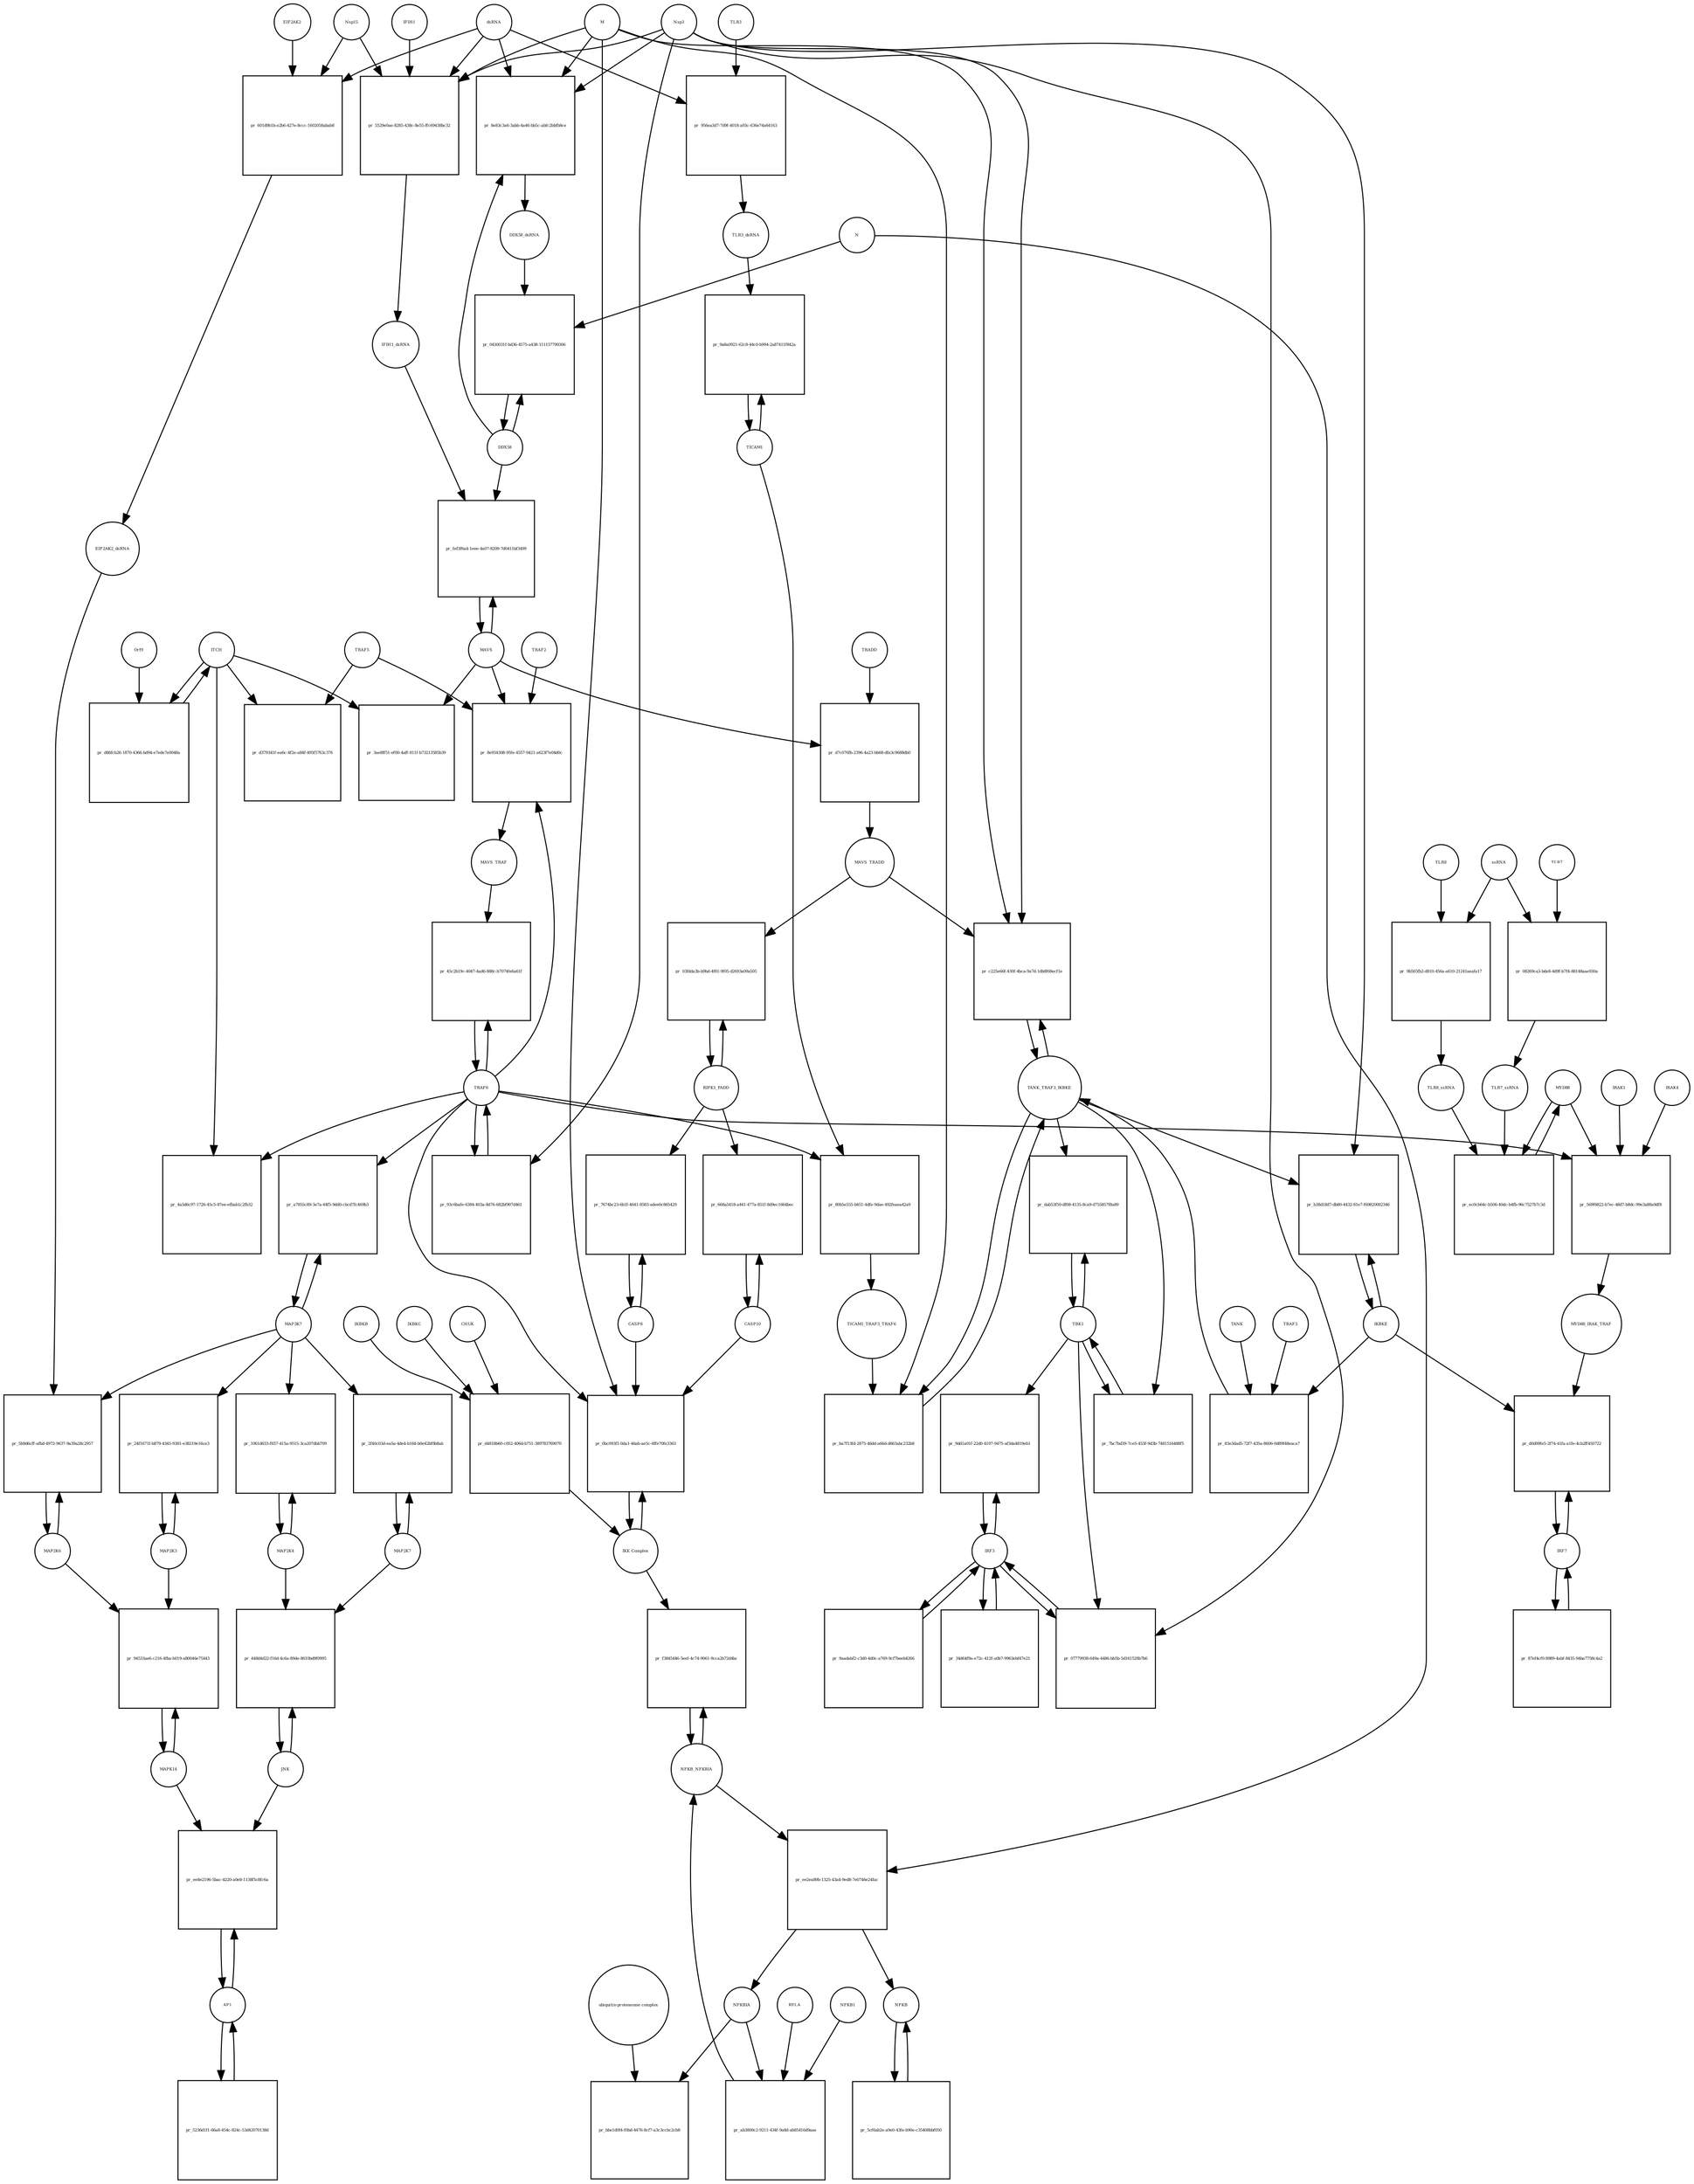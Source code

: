 strict digraph  {
dsRNA [annotation="", bipartite=0, cls="nucleic acid feature", fontsize=4, label=dsRNA, shape=circle];
"pr_8e83c3a6-3abb-4a46-bb5c-abfc2bbfb8ce" [annotation="", bipartite=1, cls=process, fontsize=4, label="pr_8e83c3a6-3abb-4a46-bb5c-abfc2bbfb8ce", shape=square];
DDX58_dsRNA [annotation="", bipartite=0, cls=complex, fontsize=4, label=DDX58_dsRNA, shape=circle];
M [annotation=urn_miriam_ncbiprotein_1796318601, bipartite=0, cls=macromolecule, fontsize=4, label=M, shape=circle];
Nsp3 [annotation=urn_miriam_ncbiprotein_1802476807, bipartite=0, cls=macromolecule, fontsize=4, label=Nsp3, shape=circle];
DDX58 [annotation=urn_miriam_hgnc_19102, bipartite=0, cls=macromolecule, fontsize=4, label=DDX58, shape=circle];
"pr_5529e0ae-8285-438c-8e55-ffc69438bc32" [annotation="", bipartite=1, cls=process, fontsize=4, label="pr_5529e0ae-8285-438c-8e55-ffc69438bc32", shape=square];
IFIH1_dsRNA [annotation="", bipartite=0, cls=complex, fontsize=4, label=IFIH1_dsRNA, shape=circle];
Nsp15 [annotation=urn_miriam_ncbiprotein_1802476818, bipartite=0, cls=macromolecule, fontsize=4, label=Nsp15, shape=circle];
IFIH1 [annotation=urn_miriam_hgnc_18873, bipartite=0, cls=macromolecule, fontsize=4, label=IFIH1, shape=circle];
"pr_0430031f-bd36-4575-a438-111157790306" [annotation="", bipartite=1, cls=process, fontsize=4, label="pr_0430031f-bd36-4575-a438-111157790306", shape=square];
N [annotation=urn_miriam_ncbiprotein_1798174255, bipartite=0, cls=macromolecule, fontsize=4, label=N, shape=circle];
MAVS [annotation=urn_miriam_hgnc_29233, bipartite=0, cls="macromolecule multimer", fontsize=4, label=MAVS, shape=circle];
"pr_fef3f6a4-1eee-4a07-8209-7d0411bf3499" [annotation="", bipartite=1, cls=process, fontsize=4, label="pr_fef3f6a4-1eee-4a07-8209-7d0411bf3499", shape=square];
NFKBIA [annotation=urn_miriam_hgnc_7797, bipartite=0, cls=macromolecule, fontsize=4, label=NFKBIA, shape=circle];
"pr_bbe1d0f4-f0bd-4476-8cf7-a3c3ccbc2cb8" [annotation="", bipartite=1, cls=process, fontsize=4, label="pr_bbe1d0f4-f0bd-4476-8cf7-a3c3ccbc2cb8", shape=square];
"ubiquitin-proteasome complex" [annotation="", bipartite=0, cls=complex, fontsize=4, label="ubiquitin-proteasome complex", shape=circle];
IRF3 [annotation=urn_miriam_hgnc_6118, bipartite=0, cls=macromolecule, fontsize=4, label=IRF3, shape=circle];
"pr_9dd1a01f-22d0-4197-9475-af3da4819eb1" [annotation="", bipartite=1, cls=process, fontsize=4, label="pr_9dd1a01f-22d0-4197-9475-af3da4819eb1", shape=square];
TBK1 [annotation="", bipartite=0, cls=macromolecule, fontsize=4, label=TBK1, shape=circle];
"pr_07779938-649a-4486-bb5b-5d161528b7b6" [annotation="", bipartite=1, cls=process, fontsize=4, label="pr_07779938-649a-4486-bb5b-5d161528b7b6", shape=square];
IRF7 [annotation=urn_miriam_hgnc_6122, bipartite=0, cls="macromolecule multimer", fontsize=4, label=IRF7, shape=circle];
"pr_d0d09fe5-2f74-41fa-a1fe-4cb2ff450722" [annotation="", bipartite=1, cls=process, fontsize=4, label="pr_d0d09fe5-2f74-41fa-a1fe-4cb2ff450722", shape=square];
IKBKE [annotation=urn_miriam_hgnc_14552, bipartite=0, cls=macromolecule, fontsize=4, label=IKBKE, shape=circle];
MYD88_IRAK_TRAF [annotation="", bipartite=0, cls=complex, fontsize=4, label=MYD88_IRAK_TRAF, shape=circle];
TRAF6 [annotation=urn_miriam_hgnc_12036, bipartite=0, cls=macromolecule, fontsize=4, label=TRAF6, shape=circle];
"pr_45c2b19c-4047-4ad6-888c-b7074fe6a61f" [annotation="", bipartite=1, cls=process, fontsize=4, label="pr_45c2b19c-4047-4ad6-888c-b7074fe6a61f", shape=square];
MAVS_TRAF [annotation="", bipartite=0, cls=complex, fontsize=4, label=MAVS_TRAF, shape=circle];
"pr_3ae8ff51-ef00-4aff-811f-b73213585b39" [annotation="", bipartite=1, cls=process, fontsize=4, label="pr_3ae8ff51-ef00-4aff-811f-b73213585b39", shape=square];
ITCH [annotation="", bipartite=0, cls=macromolecule, fontsize=4, label=ITCH, shape=circle];
TRAF5 [annotation=urn_miriam_hgnc_12035, bipartite=0, cls=macromolecule, fontsize=4, label=TRAF5, shape=circle];
"pr_d379341f-ea6c-4f2e-a84f-495f5763c376" [annotation="", bipartite=1, cls=process, fontsize=4, label="pr_d379341f-ea6c-4f2e-a84f-495f5763c376", shape=square];
"pr_4a5d6c97-1726-45c5-87ee-efbab1c2fb32" [annotation="", bipartite=1, cls=process, fontsize=4, label="pr_4a5d6c97-1726-45c5-87ee-efbab1c2fb32", shape=square];
TICAM1 [annotation=urn_miriam_hgnc_18348, bipartite=0, cls=macromolecule, fontsize=4, label=TICAM1, shape=circle];
"pr_9a8a0921-62c8-44c0-b994-2a87411f842a" [annotation="", bipartite=1, cls=process, fontsize=4, label="pr_9a8a0921-62c8-44c0-b994-2a87411f842a", shape=square];
TLR3_dsRNA [annotation="", bipartite=0, cls=complex, fontsize=4, label=TLR3_dsRNA, shape=circle];
TLR3 [annotation=urn_miriam_hgnc_11849, bipartite=0, cls="macromolecule multimer", fontsize=4, label=TLR3, shape=circle];
"pr_956ea3d7-7d9f-4018-a93c-636e74a64163" [annotation="", bipartite=1, cls=process, fontsize=4, label="pr_956ea3d7-7d9f-4018-a93c-636e74a64163", shape=square];
"pr_80b5e555-b451-4dfe-9dae-492feaea42a9" [annotation="", bipartite=1, cls=process, fontsize=4, label="pr_80b5e555-b451-4dfe-9dae-492feaea42a9", shape=square];
TICAM1_TRAF3_TRAF6 [annotation="", bipartite=0, cls=complex, fontsize=4, label=TICAM1_TRAF3_TRAF6, shape=circle];
TANK_TRAF3_IKBKE [annotation="", bipartite=0, cls=complex, fontsize=4, label=TANK_TRAF3_IKBKE, shape=circle];
"pr_ba7f13fd-2875-46dd-a66d-d663abc232b8" [annotation="", bipartite=1, cls=process, fontsize=4, label="pr_ba7f13fd-2875-46dd-a66d-d663abc232b8", shape=square];
"pr_dab53f50-df08-4135-8ca9-d755857f8a89" [annotation="", bipartite=1, cls=process, fontsize=4, label="pr_dab53f50-df08-4135-8ca9-d755857f8a89", shape=square];
"pr_b38d18d7-db80-4432-81e7-f69820002346" [annotation="", bipartite=1, cls=process, fontsize=4, label="pr_b38d18d7-db80-4432-81e7-f69820002346", shape=square];
MYD88 [annotation="", bipartite=0, cls=macromolecule, fontsize=4, label=MYD88, shape=circle];
"pr_569f6822-b7ec-48d7-b8dc-99e3a88a9df8" [annotation="", bipartite=1, cls=process, fontsize=4, label="pr_569f6822-b7ec-48d7-b8dc-99e3a88a9df8", shape=square];
IRAK1 [annotation=urn_miriam_hgnc_6112, bipartite=0, cls=macromolecule, fontsize=4, label=IRAK1, shape=circle];
IRAK4 [annotation=urn_miriam_hgnc_17967, bipartite=0, cls=macromolecule, fontsize=4, label=IRAK4, shape=circle];
TLR7 [annotation=urn_miriam_hgnc_15631, bipartite=0, cls=macromolecule, fontsize=4, label=TLR7, shape=circle];
"pr_08269ca3-bde8-4d9f-b7f4-88148aae930a" [annotation="", bipartite=1, cls=process, fontsize=4, label="pr_08269ca3-bde8-4d9f-b7f4-88148aae930a", shape=square];
TLR7_ssRNA [annotation="", bipartite=0, cls=complex, fontsize=4, label=TLR7_ssRNA, shape=circle];
ssRNA [annotation="", bipartite=0, cls="nucleic acid feature", fontsize=4, label=ssRNA, shape=circle];
TLR8 [annotation=urn_miriam_hgnc_15632, bipartite=0, cls=macromolecule, fontsize=4, label=TLR8, shape=circle];
"pr_9b565fb2-d810-456a-a610-21241aeafa17" [annotation="", bipartite=1, cls=process, fontsize=4, label="pr_9b565fb2-d810-456a-a610-21241aeafa17", shape=square];
TLR8_ssRNA [annotation="", bipartite=0, cls=complex, fontsize=4, label=TLR8_ssRNA, shape=circle];
"pr_ec0cb64c-b506-40dc-b4fb-96c7527b7c3d" [annotation="", bipartite=1, cls=process, fontsize=4, label="pr_ec0cb64c-b506-40dc-b4fb-96c7527b7c3d", shape=square];
MAP3K7 [annotation="", bipartite=0, cls=macromolecule, fontsize=4, label=MAP3K7, shape=circle];
"pr_a7855c89-3e7a-44f5-9dd0-cbcd7fc469b3" [annotation="", bipartite=1, cls=process, fontsize=4, label="pr_a7855c89-3e7a-44f5-9dd0-cbcd7fc469b3", shape=square];
TRAF2 [annotation=urn_miriam_hgnc_12032, bipartite=0, cls=macromolecule, fontsize=4, label=TRAF2, shape=circle];
"pr_8e934308-95fe-4557-9421-a623f7e04d0c" [annotation="", bipartite=1, cls=process, fontsize=4, label="pr_8e934308-95fe-4557-9421-a623f7e04d0c", shape=square];
"pr_d86fcb26-1870-4366-bd94-e7ede7e0048a" [annotation="", bipartite=1, cls=process, fontsize=4, label="pr_d86fcb26-1870-4366-bd94-e7ede7e0048a", shape=square];
Orf9 [annotation=urn_miriam_uniprot_P59636, bipartite=0, cls=macromolecule, fontsize=4, label=Orf9, shape=circle];
"pr_d7c076fb-2396-4a23-bb68-dfa3c9688db0" [annotation="", bipartite=1, cls=process, fontsize=4, label="pr_d7c076fb-2396-4a23-bb68-dfa3c9688db0", shape=square];
MAVS_TRADD [annotation="", bipartite=0, cls=complex, fontsize=4, label=MAVS_TRADD, shape=circle];
TRADD [annotation=urn_miriam_hgnc_12030, bipartite=0, cls=macromolecule, fontsize=4, label=TRADD, shape=circle];
"pr_93c6bafe-6384-403a-8d76-682bf907d461" [annotation="", bipartite=1, cls=process, fontsize=4, label="pr_93c6bafe-6384-403a-8d76-682bf907d461", shape=square];
AP1 [annotation="", bipartite=0, cls=complex, fontsize=4, label=AP1, shape=circle];
"pr_ee8e2196-5bac-4220-a0e8-1138f5c8fc6a" [annotation="", bipartite=1, cls=process, fontsize=4, label="pr_ee8e2196-5bac-4220-a0e8-1138f5c8fc6a", shape=square];
MAPK14 [annotation="", bipartite=0, cls=macromolecule, fontsize=4, label=MAPK14, shape=circle];
JNK [annotation="", bipartite=0, cls=complex, fontsize=4, label=JNK, shape=circle];
"pr_448d4d22-f16d-4c6a-89de-8610bd9f0995" [annotation="", bipartite=1, cls=process, fontsize=4, label="pr_448d4d22-f16d-4c6a-89de-8610bd9f0995", shape=square];
MAP2K7 [annotation="", bipartite=0, cls=macromolecule, fontsize=4, label=MAP2K7, shape=circle];
MAP2K4 [annotation="", bipartite=0, cls=macromolecule, fontsize=4, label=MAP2K4, shape=circle];
"pr_1061d633-f657-415a-9515-3ca207dbb709" [annotation="", bipartite=1, cls=process, fontsize=4, label="pr_1061d633-f657-415a-9515-3ca207dbb709", shape=square];
"pr_2f40c03d-ea5a-4de4-b164-b0e42bf0b8ab" [annotation="", bipartite=1, cls=process, fontsize=4, label="pr_2f40c03d-ea5a-4de4-b164-b0e42bf0b8ab", shape=square];
MAP2K3 [annotation="", bipartite=0, cls=macromolecule, fontsize=4, label=MAP2K3, shape=circle];
"pr_24f1671f-b879-4345-9381-e38219e16ce3" [annotation="", bipartite=1, cls=process, fontsize=4, label="pr_24f1671f-b879-4345-9381-e38219e16ce3", shape=square];
MAP2K6 [annotation="", bipartite=0, cls=macromolecule, fontsize=4, label=MAP2K6, shape=circle];
"pr_5b9d6cff-afbd-4972-9637-9a39a28c2957" [annotation="", bipartite=1, cls=process, fontsize=4, label="pr_5b9d6cff-afbd-4972-9637-9a39a28c2957", shape=square];
EIF2AK2_dsRNA [annotation="", bipartite=0, cls=complex, fontsize=4, label=EIF2AK2_dsRNA, shape=circle];
"pr_601d9b1b-e2b6-427e-8ccc-1602058abab8" [annotation="", bipartite=1, cls=process, fontsize=4, label="pr_601d9b1b-e2b6-427e-8ccc-1602058abab8", shape=square];
EIF2AK2 [annotation=urn_miriam_hgnc_9437, bipartite=0, cls=macromolecule, fontsize=4, label=EIF2AK2, shape=circle];
RIPK1_FADD [annotation="", bipartite=0, cls=complex, fontsize=4, label=RIPK1_FADD, shape=circle];
"pr_03fdda3b-b9bd-4f81-9f05-d2693a09a505" [annotation="", bipartite=1, cls=process, fontsize=4, label="pr_03fdda3b-b9bd-4f81-9f05-d2693a09a505", shape=square];
CASP8 [annotation="", bipartite=0, cls=macromolecule, fontsize=4, label=CASP8, shape=circle];
"pr_7674bc23-6b1f-4641-8583-adee0c865429" [annotation="", bipartite=1, cls=process, fontsize=4, label="pr_7674bc23-6b1f-4641-8583-adee0c865429", shape=square];
CASP10 [annotation="", bipartite=0, cls=macromolecule, fontsize=4, label=CASP10, shape=circle];
"pr_668a5418-a441-477a-851f-8d9ec1664bec" [annotation="", bipartite=1, cls=process, fontsize=4, label="pr_668a5418-a441-477a-851f-8d9ec1664bec", shape=square];
NFKB_NFKBIA [annotation="", bipartite=0, cls=complex, fontsize=4, label=NFKB_NFKBIA, shape=circle];
"pr_f3845446-5eef-4c74-9061-9cca2b72d4bc" [annotation="", bipartite=1, cls=process, fontsize=4, label="pr_f3845446-5eef-4c74-9061-9cca2b72d4bc", shape=square];
"IKK Complex" [annotation="", bipartite=0, cls=complex, fontsize=4, label="IKK Complex", shape=circle];
"pr_ee2ea89b-1325-43a4-9ed8-7e0746e24fac" [annotation="", bipartite=1, cls=process, fontsize=4, label="pr_ee2ea89b-1325-43a4-9ed8-7e0746e24fac", shape=square];
NFKB [annotation="", bipartite=0, cls=complex, fontsize=4, label=NFKB, shape=circle];
"pr_0bc093f1-0da1-46ab-ae5c-6ffe70fe3363" [annotation="", bipartite=1, cls=process, fontsize=4, label="pr_0bc093f1-0da1-46ab-ae5c-6ffe70fe3363", shape=square];
"pr_ab3800c2-9211-434f-9a8d-ab85416d9aae" [annotation="", bipartite=1, cls=process, fontsize=4, label="pr_ab3800c2-9211-434f-9a8d-ab85416d9aae", shape=square];
RELA [annotation="", bipartite=0, cls=macromolecule, fontsize=4, label=RELA, shape=circle];
NFKB1 [annotation="", bipartite=0, cls=macromolecule, fontsize=4, label=NFKB1, shape=circle];
IKBKG [annotation="", bipartite=0, cls=macromolecule, fontsize=4, label=IKBKG, shape=circle];
"pr_d4818b60-c052-406d-b751-389783769070" [annotation="", bipartite=1, cls=process, fontsize=4, label="pr_d4818b60-c052-406d-b751-389783769070", shape=square];
CHUK [annotation="", bipartite=0, cls=macromolecule, fontsize=4, label=CHUK, shape=circle];
IKBKB [annotation="", bipartite=0, cls=macromolecule, fontsize=4, label=IKBKB, shape=circle];
"pr_c225e66f-430f-4bca-9a7d-1db8f68ecf1e" [annotation="", bipartite=1, cls=process, fontsize=4, label="pr_c225e66f-430f-4bca-9a7d-1db8f68ecf1e", shape=square];
"pr_7bc7bd39-7ce5-453f-9d3b-7481516488f5" [annotation="", bipartite=1, cls=process, fontsize=4, label="pr_7bc7bd39-7ce5-453f-9d3b-7481516488f5", shape=square];
"pr_94533ae6-c216-4fba-b019-a80046e75443" [annotation="", bipartite=1, cls=process, fontsize=4, label="pr_94533ae6-c216-4fba-b019-a80046e75443", shape=square];
TRAF3 [annotation="", bipartite=0, cls=macromolecule, fontsize=4, label=TRAF3, shape=circle];
"pr_83e3dad5-72f7-435a-8606-0d89f48eaca7" [annotation="", bipartite=1, cls=process, fontsize=4, label="pr_83e3dad5-72f7-435a-8606-0d89f48eaca7", shape=square];
TANK [annotation="", bipartite=0, cls=macromolecule, fontsize=4, label=TANK, shape=circle];
"pr_5236d1f1-66a8-454c-824c-53d42070138d" [annotation="", bipartite=1, cls=process, fontsize=4, label="pr_5236d1f1-66a8-454c-824c-53d42070138d", shape=square];
"pr_87ef4cf0-8989-4abf-8435-94ba7758c4a2" [annotation="", bipartite=1, cls=process, fontsize=4, label="pr_87ef4cf0-8989-4abf-8435-94ba7758c4a2", shape=square];
"pr_9aadabf2-c3d0-4d0c-a769-9cf7beeb4266" [annotation="", bipartite=1, cls=process, fontsize=4, label="pr_9aadabf2-c3d0-4d0c-a769-9cf7beeb4266", shape=square];
"pr_5cf6ab2e-a9e0-43fe-b90e-c35408bbf050" [annotation="", bipartite=1, cls=process, fontsize=4, label="pr_5cf6ab2e-a9e0-43fe-b90e-c35408bbf050", shape=square];
"pr_34d64f9a-e72c-412f-a0b7-9963ebf47e21" [annotation="", bipartite=1, cls=process, fontsize=4, label="pr_34d64f9a-e72c-412f-a0b7-9963ebf47e21", shape=square];
dsRNA -> "pr_8e83c3a6-3abb-4a46-bb5c-abfc2bbfb8ce"  [annotation="", interaction_type=consumption];
dsRNA -> "pr_5529e0ae-8285-438c-8e55-ffc69438bc32"  [annotation="", interaction_type=consumption];
dsRNA -> "pr_956ea3d7-7d9f-4018-a93c-636e74a64163"  [annotation="", interaction_type=consumption];
dsRNA -> "pr_601d9b1b-e2b6-427e-8ccc-1602058abab8"  [annotation="", interaction_type=consumption];
"pr_8e83c3a6-3abb-4a46-bb5c-abfc2bbfb8ce" -> DDX58_dsRNA  [annotation="", interaction_type=production];
DDX58_dsRNA -> "pr_0430031f-bd36-4575-a438-111157790306"  [annotation="urn_miriam_pubmed_25581309|urn_miriam_pubmed_28148787|urn_miriam_taxonomy_694009", interaction_type=catalysis];
M -> "pr_8e83c3a6-3abb-4a46-bb5c-abfc2bbfb8ce"  [annotation="urn_miriam_pubmed_20303872|urn_miriam_pubmed_19380580|urn_miriam_pubmed_31226023|urn_miriam_taxonomy_694009", interaction_type=inhibition];
M -> "pr_5529e0ae-8285-438c-8e55-ffc69438bc32"  [annotation="urn_miriam_pubmed_28484023|urn_miriam_pubmed_19380580|urn_miriam_pubmed_31226023|urn_miriam_taxonomy_694009", interaction_type=inhibition];
M -> "pr_ba7f13fd-2875-46dd-a66d-d663abc232b8"  [annotation="urn_miriam_pubmed_19380580|urn_miriam_pubmed_19366914|urn_miriam_taxonomy_694009", interaction_type=inhibition];
M -> "pr_0bc093f1-0da1-46ab-ae5c-6ffe70fe3363"  [annotation="urn_miriam_pubmed_19366914|urn_miriam_pubmed_20303872|urn_miriam_pubmed_17705188|urn_miriam_pubmed_694009", interaction_type=inhibition];
M -> "pr_c225e66f-430f-4bca-9a7d-1db8f68ecf1e"  [annotation="urn_miriam_pubmed_19366914|urn_miriam_pubmed_27164085|urn_miriam_pubmed_19380580|urn_miriam_taxonomy_694009", interaction_type=inhibition];
Nsp3 -> "pr_8e83c3a6-3abb-4a46-bb5c-abfc2bbfb8ce"  [annotation="urn_miriam_pubmed_20303872|urn_miriam_pubmed_19380580|urn_miriam_pubmed_31226023|urn_miriam_taxonomy_694009", interaction_type=inhibition];
Nsp3 -> "pr_5529e0ae-8285-438c-8e55-ffc69438bc32"  [annotation="urn_miriam_pubmed_28484023|urn_miriam_pubmed_19380580|urn_miriam_pubmed_31226023|urn_miriam_taxonomy_694009", interaction_type=inhibition];
Nsp3 -> "pr_07779938-649a-4486-bb5b-5d161528b7b6"  [annotation="urn_miriam_pubmed_17761676|urn_miriam_pubmed_31226023|urn_miriam_taxonomy_694009", interaction_type=inhibition];
Nsp3 -> "pr_b38d18d7-db80-4432-81e7-f69820002346"  [annotation="urn_miriam_pubmed_20303872|urn_miriam_pubmed_31226023|urn_miriam_taxonomy_694009", interaction_type=inhibition];
Nsp3 -> "pr_93c6bafe-6384-403a-8d76-682bf907d461"  [annotation="urn_miriam_pubmed_27164085|urn_miriam_taxonomy_694009", interaction_type=catalysis];
Nsp3 -> "pr_c225e66f-430f-4bca-9a7d-1db8f68ecf1e"  [annotation="urn_miriam_pubmed_19366914|urn_miriam_pubmed_27164085|urn_miriam_pubmed_19380580|urn_miriam_taxonomy_694009", interaction_type=inhibition];
DDX58 -> "pr_8e83c3a6-3abb-4a46-bb5c-abfc2bbfb8ce"  [annotation="", interaction_type=consumption];
DDX58 -> "pr_0430031f-bd36-4575-a438-111157790306"  [annotation="", interaction_type=consumption];
DDX58 -> "pr_fef3f6a4-1eee-4a07-8209-7d0411bf3499"  [annotation=urn_miriam_pubmed_25581309, interaction_type=catalysis];
"pr_5529e0ae-8285-438c-8e55-ffc69438bc32" -> IFIH1_dsRNA  [annotation="", interaction_type=production];
IFIH1_dsRNA -> "pr_fef3f6a4-1eee-4a07-8209-7d0411bf3499"  [annotation=urn_miriam_pubmed_25581309, interaction_type=catalysis];
Nsp15 -> "pr_5529e0ae-8285-438c-8e55-ffc69438bc32"  [annotation="urn_miriam_pubmed_28484023|urn_miriam_pubmed_19380580|urn_miriam_pubmed_31226023|urn_miriam_taxonomy_694009", interaction_type=inhibition];
Nsp15 -> "pr_601d9b1b-e2b6-427e-8ccc-1602058abab8"  [annotation="urn_miriam_pubmed_28484023|urn_miriam_pubmed_19366914|urn_miriam_taxonomy_694009", interaction_type=inhibition];
IFIH1 -> "pr_5529e0ae-8285-438c-8e55-ffc69438bc32"  [annotation="", interaction_type=consumption];
"pr_0430031f-bd36-4575-a438-111157790306" -> DDX58  [annotation="", interaction_type=production];
N -> "pr_0430031f-bd36-4575-a438-111157790306"  [annotation="urn_miriam_pubmed_25581309|urn_miriam_pubmed_28148787|urn_miriam_taxonomy_694009", interaction_type=inhibition];
N -> "pr_ee2ea89b-1325-43a4-9ed8-7e0746e24fac"  [annotation="urn_miriam_pubmed_16143815|urn_miriam_taxonomy_694009", interaction_type=stimulation];
MAVS -> "pr_fef3f6a4-1eee-4a07-8209-7d0411bf3499"  [annotation="", interaction_type=consumption];
MAVS -> "pr_3ae8ff51-ef00-4aff-811f-b73213585b39"  [annotation="", interaction_type=consumption];
MAVS -> "pr_8e934308-95fe-4557-9421-a623f7e04d0c"  [annotation="", interaction_type=consumption];
MAVS -> "pr_d7c076fb-2396-4a23-bb68-dfa3c9688db0"  [annotation="", interaction_type=consumption];
"pr_fef3f6a4-1eee-4a07-8209-7d0411bf3499" -> MAVS  [annotation="", interaction_type=production];
NFKBIA -> "pr_bbe1d0f4-f0bd-4476-8cf7-a3c3ccbc2cb8"  [annotation="", interaction_type=consumption];
NFKBIA -> "pr_ab3800c2-9211-434f-9a8d-ab85416d9aae"  [annotation="", interaction_type=consumption];
"ubiquitin-proteasome complex" -> "pr_bbe1d0f4-f0bd-4476-8cf7-a3c3ccbc2cb8"  [annotation=urn_miriam_pubmed_20303872, interaction_type=catalysis];
IRF3 -> "pr_9dd1a01f-22d0-4197-9475-af3da4819eb1"  [annotation="", interaction_type=consumption];
IRF3 -> "pr_07779938-649a-4486-bb5b-5d161528b7b6"  [annotation="", interaction_type=consumption];
IRF3 -> "pr_9aadabf2-c3d0-4d0c-a769-9cf7beeb4266"  [annotation="", interaction_type=consumption];
IRF3 -> "pr_34d64f9a-e72c-412f-a0b7-9963ebf47e21"  [annotation="", interaction_type=consumption];
"pr_9dd1a01f-22d0-4197-9475-af3da4819eb1" -> IRF3  [annotation="", interaction_type=production];
TBK1 -> "pr_9dd1a01f-22d0-4197-9475-af3da4819eb1"  [annotation=urn_miriam_pubmed_25581309, interaction_type=catalysis];
TBK1 -> "pr_07779938-649a-4486-bb5b-5d161528b7b6"  [annotation="urn_miriam_pubmed_17761676|urn_miriam_pubmed_31226023|urn_miriam_taxonomy_694009", interaction_type=catalysis];
TBK1 -> "pr_dab53f50-df08-4135-8ca9-d755857f8a89"  [annotation="", interaction_type=consumption];
TBK1 -> "pr_7bc7bd39-7ce5-453f-9d3b-7481516488f5"  [annotation="", interaction_type=consumption];
"pr_07779938-649a-4486-bb5b-5d161528b7b6" -> IRF3  [annotation="", interaction_type=production];
IRF7 -> "pr_d0d09fe5-2f74-41fa-a1fe-4cb2ff450722"  [annotation="", interaction_type=consumption];
IRF7 -> "pr_87ef4cf0-8989-4abf-8435-94ba7758c4a2"  [annotation="", interaction_type=consumption];
"pr_d0d09fe5-2f74-41fa-a1fe-4cb2ff450722" -> IRF7  [annotation="", interaction_type=production];
IKBKE -> "pr_d0d09fe5-2f74-41fa-a1fe-4cb2ff450722"  [annotation=urn_miriam_pubmed_20303872, interaction_type=catalysis];
IKBKE -> "pr_b38d18d7-db80-4432-81e7-f69820002346"  [annotation="", interaction_type=consumption];
IKBKE -> "pr_83e3dad5-72f7-435a-8606-0d89f48eaca7"  [annotation="", interaction_type=consumption];
MYD88_IRAK_TRAF -> "pr_d0d09fe5-2f74-41fa-a1fe-4cb2ff450722"  [annotation=urn_miriam_pubmed_20303872, interaction_type=catalysis];
TRAF6 -> "pr_45c2b19c-4047-4ad6-888c-b7074fe6a61f"  [annotation="", interaction_type=consumption];
TRAF6 -> "pr_4a5d6c97-1726-45c5-87ee-efbab1c2fb32"  [annotation="", interaction_type=consumption];
TRAF6 -> "pr_80b5e555-b451-4dfe-9dae-492feaea42a9"  [annotation="", interaction_type=consumption];
TRAF6 -> "pr_569f6822-b7ec-48d7-b8dc-99e3a88a9df8"  [annotation="", interaction_type=consumption];
TRAF6 -> "pr_a7855c89-3e7a-44f5-9dd0-cbcd7fc469b3"  [annotation=urn_miriam_pubmed_19366914, interaction_type=stimulation];
TRAF6 -> "pr_8e934308-95fe-4557-9421-a623f7e04d0c"  [annotation="", interaction_type=consumption];
TRAF6 -> "pr_93c6bafe-6384-403a-8d76-682bf907d461"  [annotation="", interaction_type=consumption];
TRAF6 -> "pr_0bc093f1-0da1-46ab-ae5c-6ffe70fe3363"  [annotation="urn_miriam_pubmed_19366914|urn_miriam_pubmed_20303872|urn_miriam_pubmed_17705188|urn_miriam_pubmed_694009", interaction_type=stimulation];
"pr_45c2b19c-4047-4ad6-888c-b7074fe6a61f" -> TRAF6  [annotation="", interaction_type=production];
MAVS_TRAF -> "pr_45c2b19c-4047-4ad6-888c-b7074fe6a61f"  [annotation=urn_miriam_pubmed_19366914, interaction_type=catalysis];
ITCH -> "pr_3ae8ff51-ef00-4aff-811f-b73213585b39"  [annotation=urn_miriam_pubmed_25135833, interaction_type=catalysis];
ITCH -> "pr_d379341f-ea6c-4f2e-a84f-495f5763c376"  [annotation=urn_miriam_pubmed_25135833, interaction_type=catalysis];
ITCH -> "pr_4a5d6c97-1726-45c5-87ee-efbab1c2fb32"  [annotation=urn_miriam_pubmed_25135833, interaction_type=catalysis];
ITCH -> "pr_d86fcb26-1870-4366-bd94-e7ede7e0048a"  [annotation="", interaction_type=consumption];
TRAF5 -> "pr_d379341f-ea6c-4f2e-a84f-495f5763c376"  [annotation="", interaction_type=consumption];
TRAF5 -> "pr_8e934308-95fe-4557-9421-a623f7e04d0c"  [annotation="", interaction_type=consumption];
TICAM1 -> "pr_9a8a0921-62c8-44c0-b994-2a87411f842a"  [annotation="", interaction_type=consumption];
TICAM1 -> "pr_80b5e555-b451-4dfe-9dae-492feaea42a9"  [annotation="", interaction_type=consumption];
"pr_9a8a0921-62c8-44c0-b994-2a87411f842a" -> TICAM1  [annotation="", interaction_type=production];
TLR3_dsRNA -> "pr_9a8a0921-62c8-44c0-b994-2a87411f842a"  [annotation=urn_miriam_pubmed_20303872, interaction_type=stimulation];
TLR3 -> "pr_956ea3d7-7d9f-4018-a93c-636e74a64163"  [annotation="", interaction_type=consumption];
"pr_956ea3d7-7d9f-4018-a93c-636e74a64163" -> TLR3_dsRNA  [annotation="", interaction_type=production];
"pr_80b5e555-b451-4dfe-9dae-492feaea42a9" -> TICAM1_TRAF3_TRAF6  [annotation="", interaction_type=production];
TICAM1_TRAF3_TRAF6 -> "pr_ba7f13fd-2875-46dd-a66d-d663abc232b8"  [annotation="urn_miriam_pubmed_19380580|urn_miriam_pubmed_19366914|urn_miriam_taxonomy_694009", interaction_type=stimulation];
TANK_TRAF3_IKBKE -> "pr_ba7f13fd-2875-46dd-a66d-d663abc232b8"  [annotation="", interaction_type=consumption];
TANK_TRAF3_IKBKE -> "pr_dab53f50-df08-4135-8ca9-d755857f8a89"  [annotation=urn_miriam_pubmed_20303872, interaction_type=stimulation];
TANK_TRAF3_IKBKE -> "pr_b38d18d7-db80-4432-81e7-f69820002346"  [annotation="urn_miriam_pubmed_20303872|urn_miriam_pubmed_31226023|urn_miriam_taxonomy_694009", interaction_type=stimulation];
TANK_TRAF3_IKBKE -> "pr_c225e66f-430f-4bca-9a7d-1db8f68ecf1e"  [annotation="", interaction_type=consumption];
TANK_TRAF3_IKBKE -> "pr_7bc7bd39-7ce5-453f-9d3b-7481516488f5"  [annotation=urn_miriam_pubmed_19366914, interaction_type=stimulation];
"pr_ba7f13fd-2875-46dd-a66d-d663abc232b8" -> TANK_TRAF3_IKBKE  [annotation="", interaction_type=production];
"pr_dab53f50-df08-4135-8ca9-d755857f8a89" -> TBK1  [annotation="", interaction_type=production];
"pr_b38d18d7-db80-4432-81e7-f69820002346" -> IKBKE  [annotation="", interaction_type=production];
MYD88 -> "pr_569f6822-b7ec-48d7-b8dc-99e3a88a9df8"  [annotation="", interaction_type=consumption];
MYD88 -> "pr_ec0cb64c-b506-40dc-b4fb-96c7527b7c3d"  [annotation="", interaction_type=consumption];
"pr_569f6822-b7ec-48d7-b8dc-99e3a88a9df8" -> MYD88_IRAK_TRAF  [annotation="", interaction_type=production];
IRAK1 -> "pr_569f6822-b7ec-48d7-b8dc-99e3a88a9df8"  [annotation="", interaction_type=consumption];
IRAK4 -> "pr_569f6822-b7ec-48d7-b8dc-99e3a88a9df8"  [annotation="", interaction_type=consumption];
TLR7 -> "pr_08269ca3-bde8-4d9f-b7f4-88148aae930a"  [annotation="", interaction_type=consumption];
"pr_08269ca3-bde8-4d9f-b7f4-88148aae930a" -> TLR7_ssRNA  [annotation="", interaction_type=production];
TLR7_ssRNA -> "pr_ec0cb64c-b506-40dc-b4fb-96c7527b7c3d"  [annotation=urn_miriam_pubmed_19366914, interaction_type=stimulation];
ssRNA -> "pr_08269ca3-bde8-4d9f-b7f4-88148aae930a"  [annotation="", interaction_type=consumption];
ssRNA -> "pr_9b565fb2-d810-456a-a610-21241aeafa17"  [annotation="", interaction_type=consumption];
TLR8 -> "pr_9b565fb2-d810-456a-a610-21241aeafa17"  [annotation="", interaction_type=consumption];
"pr_9b565fb2-d810-456a-a610-21241aeafa17" -> TLR8_ssRNA  [annotation="", interaction_type=production];
TLR8_ssRNA -> "pr_ec0cb64c-b506-40dc-b4fb-96c7527b7c3d"  [annotation=urn_miriam_pubmed_19366914, interaction_type=stimulation];
"pr_ec0cb64c-b506-40dc-b4fb-96c7527b7c3d" -> MYD88  [annotation="", interaction_type=production];
MAP3K7 -> "pr_a7855c89-3e7a-44f5-9dd0-cbcd7fc469b3"  [annotation="", interaction_type=consumption];
MAP3K7 -> "pr_1061d633-f657-415a-9515-3ca207dbb709"  [annotation=urn_miriam_pubmed_19366914, interaction_type=catalysis];
MAP3K7 -> "pr_2f40c03d-ea5a-4de4-b164-b0e42bf0b8ab"  [annotation=urn_miriam_pubmed_19366914, interaction_type=catalysis];
MAP3K7 -> "pr_24f1671f-b879-4345-9381-e38219e16ce3"  [annotation=urn_miriam_pubmed_19366914, interaction_type=catalysis];
MAP3K7 -> "pr_5b9d6cff-afbd-4972-9637-9a39a28c2957"  [annotation=urn_miriam_pubmed_19366914, interaction_type=catalysis];
"pr_a7855c89-3e7a-44f5-9dd0-cbcd7fc469b3" -> MAP3K7  [annotation="", interaction_type=production];
TRAF2 -> "pr_8e934308-95fe-4557-9421-a623f7e04d0c"  [annotation="", interaction_type=consumption];
"pr_8e934308-95fe-4557-9421-a623f7e04d0c" -> MAVS_TRAF  [annotation="", interaction_type=production];
"pr_d86fcb26-1870-4366-bd94-e7ede7e0048a" -> ITCH  [annotation="", interaction_type=production];
Orf9 -> "pr_d86fcb26-1870-4366-bd94-e7ede7e0048a"  [annotation="urn_miriam_pubmed_25135833|urn_miriam_taxonomy_694009", interaction_type=stimulation];
"pr_d7c076fb-2396-4a23-bb68-dfa3c9688db0" -> MAVS_TRADD  [annotation="", interaction_type=production];
MAVS_TRADD -> "pr_03fdda3b-b9bd-4f81-9f05-d2693a09a505"  [annotation=urn_miriam_pubmed_19366914, interaction_type=stimulation];
MAVS_TRADD -> "pr_c225e66f-430f-4bca-9a7d-1db8f68ecf1e"  [annotation="urn_miriam_pubmed_19366914|urn_miriam_pubmed_27164085|urn_miriam_pubmed_19380580|urn_miriam_taxonomy_694009", interaction_type=stimulation];
TRADD -> "pr_d7c076fb-2396-4a23-bb68-dfa3c9688db0"  [annotation="", interaction_type=consumption];
"pr_93c6bafe-6384-403a-8d76-682bf907d461" -> TRAF6  [annotation="", interaction_type=production];
AP1 -> "pr_ee8e2196-5bac-4220-a0e8-1138f5c8fc6a"  [annotation="", interaction_type=consumption];
AP1 -> "pr_5236d1f1-66a8-454c-824c-53d42070138d"  [annotation="", interaction_type=consumption];
"pr_ee8e2196-5bac-4220-a0e8-1138f5c8fc6a" -> AP1  [annotation="", interaction_type=production];
MAPK14 -> "pr_ee8e2196-5bac-4220-a0e8-1138f5c8fc6a"  [annotation=urn_miriam_pubmed_19366914, interaction_type=stimulation];
MAPK14 -> "pr_94533ae6-c216-4fba-b019-a80046e75443"  [annotation="", interaction_type=consumption];
JNK -> "pr_ee8e2196-5bac-4220-a0e8-1138f5c8fc6a"  [annotation=urn_miriam_pubmed_19366914, interaction_type=stimulation];
JNK -> "pr_448d4d22-f16d-4c6a-89de-8610bd9f0995"  [annotation="", interaction_type=consumption];
"pr_448d4d22-f16d-4c6a-89de-8610bd9f0995" -> JNK  [annotation="", interaction_type=production];
MAP2K7 -> "pr_448d4d22-f16d-4c6a-89de-8610bd9f0995"  [annotation=urn_miriam_pubmed_19366914, interaction_type=catalysis];
MAP2K7 -> "pr_2f40c03d-ea5a-4de4-b164-b0e42bf0b8ab"  [annotation="", interaction_type=consumption];
MAP2K4 -> "pr_448d4d22-f16d-4c6a-89de-8610bd9f0995"  [annotation=urn_miriam_pubmed_19366914, interaction_type=catalysis];
MAP2K4 -> "pr_1061d633-f657-415a-9515-3ca207dbb709"  [annotation="", interaction_type=consumption];
"pr_1061d633-f657-415a-9515-3ca207dbb709" -> MAP2K4  [annotation="", interaction_type=production];
"pr_2f40c03d-ea5a-4de4-b164-b0e42bf0b8ab" -> MAP2K7  [annotation="", interaction_type=production];
MAP2K3 -> "pr_24f1671f-b879-4345-9381-e38219e16ce3"  [annotation="", interaction_type=consumption];
MAP2K3 -> "pr_94533ae6-c216-4fba-b019-a80046e75443"  [annotation=urn_miriam_pubmed_19366914, interaction_type=catalysis];
"pr_24f1671f-b879-4345-9381-e38219e16ce3" -> MAP2K3  [annotation="", interaction_type=production];
MAP2K6 -> "pr_5b9d6cff-afbd-4972-9637-9a39a28c2957"  [annotation="", interaction_type=consumption];
MAP2K6 -> "pr_94533ae6-c216-4fba-b019-a80046e75443"  [annotation=urn_miriam_pubmed_19366914, interaction_type=catalysis];
"pr_5b9d6cff-afbd-4972-9637-9a39a28c2957" -> MAP2K6  [annotation="", interaction_type=production];
EIF2AK2_dsRNA -> "pr_5b9d6cff-afbd-4972-9637-9a39a28c2957"  [annotation=urn_miriam_pubmed_19366914, interaction_type=stimulation];
"pr_601d9b1b-e2b6-427e-8ccc-1602058abab8" -> EIF2AK2_dsRNA  [annotation="", interaction_type=production];
EIF2AK2 -> "pr_601d9b1b-e2b6-427e-8ccc-1602058abab8"  [annotation="", interaction_type=consumption];
RIPK1_FADD -> "pr_03fdda3b-b9bd-4f81-9f05-d2693a09a505"  [annotation="", interaction_type=consumption];
RIPK1_FADD -> "pr_7674bc23-6b1f-4641-8583-adee0c865429"  [annotation=urn_miriam_pubmed_19366914, interaction_type=stimulation];
RIPK1_FADD -> "pr_668a5418-a441-477a-851f-8d9ec1664bec"  [annotation=urn_miriam_pubmed_20303872, interaction_type=stimulation];
"pr_03fdda3b-b9bd-4f81-9f05-d2693a09a505" -> RIPK1_FADD  [annotation="", interaction_type=production];
CASP8 -> "pr_7674bc23-6b1f-4641-8583-adee0c865429"  [annotation="", interaction_type=consumption];
CASP8 -> "pr_0bc093f1-0da1-46ab-ae5c-6ffe70fe3363"  [annotation="urn_miriam_pubmed_19366914|urn_miriam_pubmed_20303872|urn_miriam_pubmed_17705188|urn_miriam_pubmed_694009", interaction_type=stimulation];
"pr_7674bc23-6b1f-4641-8583-adee0c865429" -> CASP8  [annotation="", interaction_type=production];
CASP10 -> "pr_668a5418-a441-477a-851f-8d9ec1664bec"  [annotation="", interaction_type=consumption];
CASP10 -> "pr_0bc093f1-0da1-46ab-ae5c-6ffe70fe3363"  [annotation="urn_miriam_pubmed_19366914|urn_miriam_pubmed_20303872|urn_miriam_pubmed_17705188|urn_miriam_pubmed_694009", interaction_type=stimulation];
"pr_668a5418-a441-477a-851f-8d9ec1664bec" -> CASP10  [annotation="", interaction_type=production];
NFKB_NFKBIA -> "pr_f3845446-5eef-4c74-9061-9cca2b72d4bc"  [annotation="", interaction_type=consumption];
NFKB_NFKBIA -> "pr_ee2ea89b-1325-43a4-9ed8-7e0746e24fac"  [annotation="", interaction_type=consumption];
"pr_f3845446-5eef-4c74-9061-9cca2b72d4bc" -> NFKB_NFKBIA  [annotation="", interaction_type=production];
"IKK Complex" -> "pr_f3845446-5eef-4c74-9061-9cca2b72d4bc"  [annotation=urn_miriam_pubmed_19366914, interaction_type=catalysis];
"IKK Complex" -> "pr_0bc093f1-0da1-46ab-ae5c-6ffe70fe3363"  [annotation="", interaction_type=consumption];
"pr_ee2ea89b-1325-43a4-9ed8-7e0746e24fac" -> NFKB  [annotation="", interaction_type=production];
"pr_ee2ea89b-1325-43a4-9ed8-7e0746e24fac" -> NFKBIA  [annotation="", interaction_type=production];
NFKB -> "pr_5cf6ab2e-a9e0-43fe-b90e-c35408bbf050"  [annotation="", interaction_type=consumption];
"pr_0bc093f1-0da1-46ab-ae5c-6ffe70fe3363" -> "IKK Complex"  [annotation="", interaction_type=production];
"pr_ab3800c2-9211-434f-9a8d-ab85416d9aae" -> NFKB_NFKBIA  [annotation="", interaction_type=production];
RELA -> "pr_ab3800c2-9211-434f-9a8d-ab85416d9aae"  [annotation="", interaction_type=consumption];
NFKB1 -> "pr_ab3800c2-9211-434f-9a8d-ab85416d9aae"  [annotation="", interaction_type=consumption];
IKBKG -> "pr_d4818b60-c052-406d-b751-389783769070"  [annotation="", interaction_type=consumption];
"pr_d4818b60-c052-406d-b751-389783769070" -> "IKK Complex"  [annotation="", interaction_type=production];
CHUK -> "pr_d4818b60-c052-406d-b751-389783769070"  [annotation="", interaction_type=consumption];
IKBKB -> "pr_d4818b60-c052-406d-b751-389783769070"  [annotation="", interaction_type=consumption];
"pr_c225e66f-430f-4bca-9a7d-1db8f68ecf1e" -> TANK_TRAF3_IKBKE  [annotation="", interaction_type=production];
"pr_7bc7bd39-7ce5-453f-9d3b-7481516488f5" -> TBK1  [annotation="", interaction_type=production];
"pr_94533ae6-c216-4fba-b019-a80046e75443" -> MAPK14  [annotation="", interaction_type=production];
TRAF3 -> "pr_83e3dad5-72f7-435a-8606-0d89f48eaca7"  [annotation="", interaction_type=consumption];
"pr_83e3dad5-72f7-435a-8606-0d89f48eaca7" -> TANK_TRAF3_IKBKE  [annotation="", interaction_type=production];
TANK -> "pr_83e3dad5-72f7-435a-8606-0d89f48eaca7"  [annotation="", interaction_type=consumption];
"pr_5236d1f1-66a8-454c-824c-53d42070138d" -> AP1  [annotation="", interaction_type=production];
"pr_87ef4cf0-8989-4abf-8435-94ba7758c4a2" -> IRF7  [annotation="", interaction_type=production];
"pr_9aadabf2-c3d0-4d0c-a769-9cf7beeb4266" -> IRF3  [annotation="", interaction_type=production];
"pr_5cf6ab2e-a9e0-43fe-b90e-c35408bbf050" -> NFKB  [annotation="", interaction_type=production];
"pr_34d64f9a-e72c-412f-a0b7-9963ebf47e21" -> IRF3  [annotation="", interaction_type=production];
}
